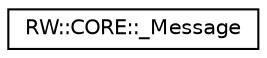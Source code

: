digraph "Graphical Class Hierarchy"
{
  edge [fontname="Helvetica",fontsize="10",labelfontname="Helvetica",labelfontsize="10"];
  node [fontname="Helvetica",fontsize="10",shape=record];
  rankdir="LR";
  Node0 [label="RW::CORE::_Message",height=0.2,width=0.4,color="black", fillcolor="white", style="filled",URL="$struct_r_w_1_1_c_o_r_e_1_1___message.html"];
}
